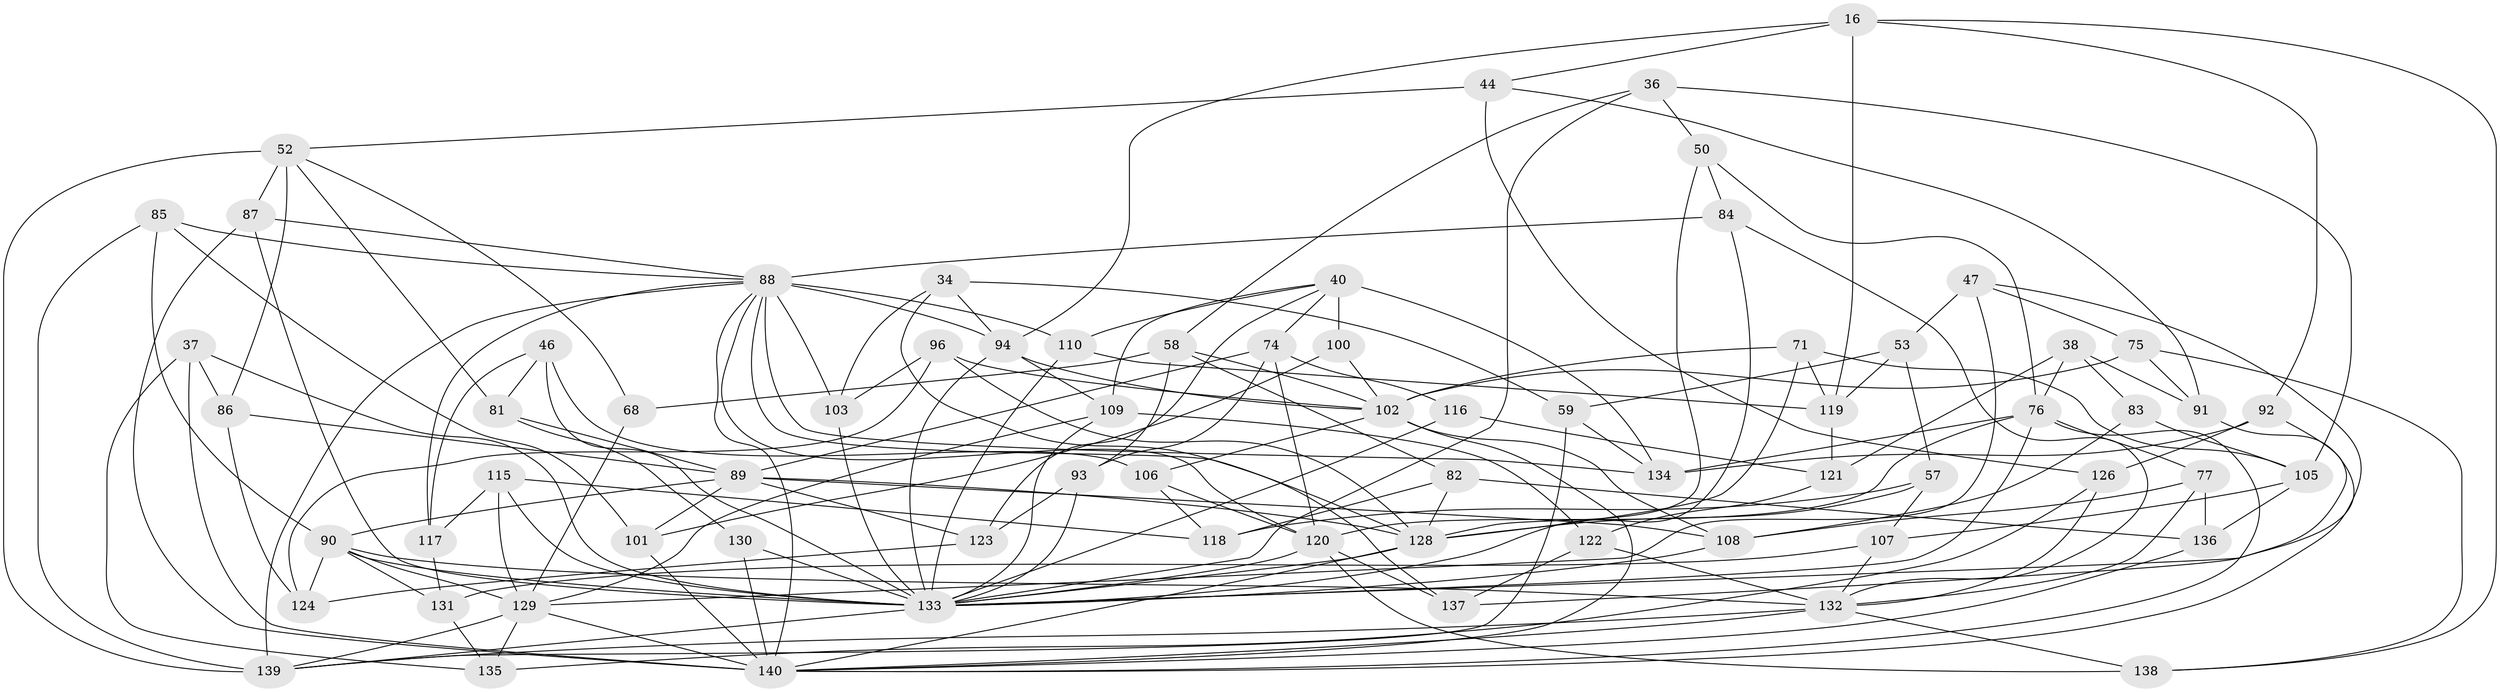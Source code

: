 // original degree distribution, {4: 1.0}
// Generated by graph-tools (version 1.1) at 2025/02/03/04/25 22:02:49]
// undirected, 70 vertices, 178 edges
graph export_dot {
graph [start="1"]
  node [color=gray90,style=filled];
  16 [super="+12"];
  34;
  36;
  37;
  38;
  40 [super="+5+18"];
  44;
  46;
  47;
  50;
  52 [super="+2+23"];
  53;
  57;
  58 [super="+54"];
  59;
  68;
  71;
  74 [super="+42"];
  75;
  76 [super="+35"];
  77;
  81;
  82;
  83;
  84;
  85;
  86;
  87;
  88 [super="+65+64+43"];
  89 [super="+26"];
  90 [super="+72"];
  91;
  92;
  93;
  94 [super="+55"];
  96;
  100;
  101;
  102 [super="+22"];
  103;
  105 [super="+73"];
  106;
  107;
  108 [super="+49+32"];
  109 [super="+95"];
  110 [super="+97"];
  115;
  116;
  117;
  118;
  119 [super="+21"];
  120 [super="+24+63"];
  121;
  122;
  123;
  124;
  126;
  128 [super="+29+127+56+111"];
  129 [super="+98"];
  130 [super="+114"];
  131;
  132 [super="+112"];
  133 [super="+99+45+113"];
  134 [super="+78"];
  135;
  136;
  137;
  138;
  139 [super="+51+125"];
  140 [super="+41+67+79"];
  16 -- 92;
  16 -- 44;
  16 -- 138;
  16 -- 119 [weight=2];
  16 -- 94;
  34 -- 137;
  34 -- 59;
  34 -- 103;
  34 -- 94;
  36 -- 50;
  36 -- 105;
  36 -- 58;
  36 -- 133;
  37 -- 86;
  37 -- 140;
  37 -- 135;
  37 -- 133;
  38 -- 91;
  38 -- 83;
  38 -- 121;
  38 -- 76;
  40 -- 109;
  40 -- 74;
  40 -- 100 [weight=2];
  40 -- 123;
  40 -- 110 [weight=2];
  40 -- 134;
  44 -- 91;
  44 -- 126;
  44 -- 52;
  46 -- 106;
  46 -- 117;
  46 -- 81;
  46 -- 133;
  47 -- 53;
  47 -- 129;
  47 -- 75;
  47 -- 140;
  50 -- 84;
  50 -- 76;
  50 -- 128;
  52 -- 139 [weight=3];
  52 -- 68;
  52 -- 87;
  52 -- 81;
  52 -- 86;
  53 -- 59;
  53 -- 57;
  53 -- 119;
  57 -- 107;
  57 -- 118;
  57 -- 128;
  58 -- 68 [weight=2];
  58 -- 82;
  58 -- 93;
  58 -- 102;
  59 -- 134;
  59 -- 139;
  68 -- 129;
  71 -- 119;
  71 -- 105;
  71 -- 102;
  71 -- 128;
  74 -- 93;
  74 -- 120 [weight=2];
  74 -- 89;
  74 -- 116;
  75 -- 138;
  75 -- 91;
  75 -- 102;
  76 -- 120;
  76 -- 134 [weight=2];
  76 -- 133;
  76 -- 140;
  76 -- 77;
  77 -- 136;
  77 -- 108;
  77 -- 132;
  81 -- 130;
  81 -- 89;
  82 -- 136;
  82 -- 118;
  82 -- 128;
  83 -- 105 [weight=2];
  83 -- 108;
  84 -- 132;
  84 -- 88;
  84 -- 133;
  85 -- 101;
  85 -- 139;
  85 -- 88;
  85 -- 90;
  86 -- 124;
  86 -- 89;
  87 -- 140;
  87 -- 88;
  87 -- 133;
  88 -- 103;
  88 -- 120;
  88 -- 128 [weight=2];
  88 -- 117;
  88 -- 134 [weight=3];
  88 -- 110;
  88 -- 94 [weight=3];
  88 -- 139 [weight=2];
  88 -- 140;
  89 -- 101;
  89 -- 123;
  89 -- 108;
  89 -- 128;
  89 -- 90;
  90 -- 131;
  90 -- 133 [weight=3];
  90 -- 124;
  90 -- 129;
  90 -- 132 [weight=2];
  91 -- 137;
  92 -- 126;
  92 -- 134;
  92 -- 133;
  93 -- 123;
  93 -- 133;
  94 -- 133 [weight=2];
  94 -- 102;
  94 -- 109 [weight=2];
  96 -- 102;
  96 -- 103;
  96 -- 124;
  96 -- 128;
  100 -- 101;
  100 -- 102;
  101 -- 140;
  102 -- 140;
  102 -- 106;
  102 -- 108 [weight=2];
  103 -- 133;
  105 -- 107;
  105 -- 136;
  106 -- 118;
  106 -- 120;
  107 -- 132;
  107 -- 131;
  108 -- 133 [weight=3];
  109 -- 122;
  109 -- 129;
  109 -- 133;
  110 -- 119;
  110 -- 133 [weight=2];
  115 -- 117;
  115 -- 118;
  115 -- 129;
  115 -- 133;
  116 -- 121;
  116 -- 133 [weight=2];
  117 -- 131;
  119 -- 121;
  120 -- 137;
  120 -- 138;
  120 -- 133;
  121 -- 122;
  122 -- 137;
  122 -- 132;
  123 -- 124;
  126 -- 135;
  126 -- 132;
  128 -- 133 [weight=3];
  128 -- 140;
  129 -- 135;
  129 -- 139;
  129 -- 140;
  130 -- 140 [weight=3];
  130 -- 133 [weight=2];
  131 -- 135;
  132 -- 138;
  132 -- 139;
  132 -- 140;
  133 -- 139 [weight=3];
  136 -- 140;
}
